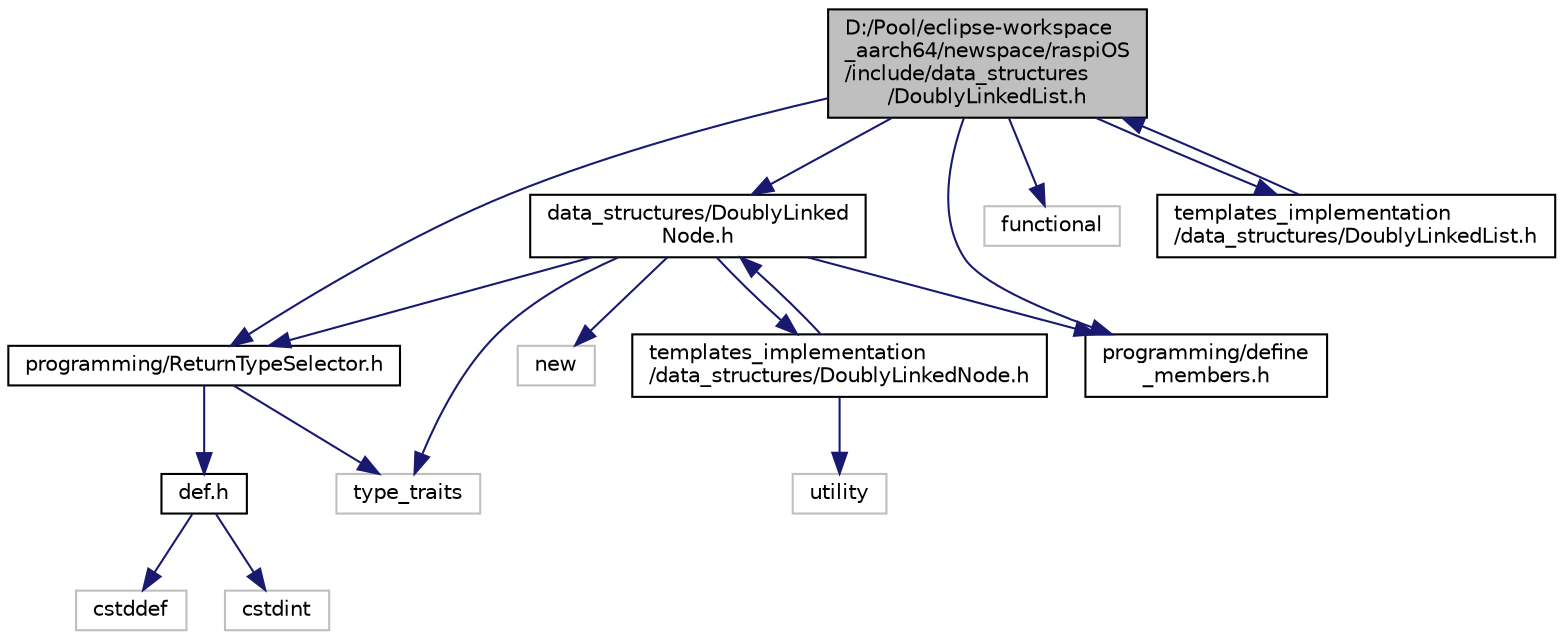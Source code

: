 digraph "D:/Pool/eclipse-workspace_aarch64/newspace/raspiOS/include/data_structures/DoublyLinkedList.h"
{
  edge [fontname="Helvetica",fontsize="10",labelfontname="Helvetica",labelfontsize="10"];
  node [fontname="Helvetica",fontsize="10",shape=record];
  Node352 [label="D:/Pool/eclipse-workspace\l_aarch64/newspace/raspiOS\l/include/data_structures\l/DoublyLinkedList.h",height=0.2,width=0.4,color="black", fillcolor="grey75", style="filled", fontcolor="black"];
  Node352 -> Node353 [color="midnightblue",fontsize="10",style="solid",fontname="Helvetica"];
  Node353 [label="data_structures/DoublyLinked\lNode.h",height=0.2,width=0.4,color="black", fillcolor="white", style="filled",URL="$df/da2/data__structures_2_doubly_linked_node_8h.html"];
  Node353 -> Node354 [color="midnightblue",fontsize="10",style="solid",fontname="Helvetica"];
  Node354 [label="new",height=0.2,width=0.4,color="grey75", fillcolor="white", style="filled"];
  Node353 -> Node355 [color="midnightblue",fontsize="10",style="solid",fontname="Helvetica"];
  Node355 [label="type_traits",height=0.2,width=0.4,color="grey75", fillcolor="white", style="filled"];
  Node353 -> Node356 [color="midnightblue",fontsize="10",style="solid",fontname="Helvetica"];
  Node356 [label="programming/ReturnTypeSelector.h",height=0.2,width=0.4,color="black", fillcolor="white", style="filled",URL="$d3/d90/_return_type_selector_8h.html"];
  Node356 -> Node357 [color="midnightblue",fontsize="10",style="solid",fontname="Helvetica"];
  Node357 [label="def.h",height=0.2,width=0.4,color="black", fillcolor="white", style="filled",URL="$d4/da4/def_8h.html"];
  Node357 -> Node358 [color="midnightblue",fontsize="10",style="solid",fontname="Helvetica"];
  Node358 [label="cstddef",height=0.2,width=0.4,color="grey75", fillcolor="white", style="filled"];
  Node357 -> Node359 [color="midnightblue",fontsize="10",style="solid",fontname="Helvetica"];
  Node359 [label="cstdint",height=0.2,width=0.4,color="grey75", fillcolor="white", style="filled"];
  Node356 -> Node355 [color="midnightblue",fontsize="10",style="solid",fontname="Helvetica"];
  Node353 -> Node360 [color="midnightblue",fontsize="10",style="solid",fontname="Helvetica"];
  Node360 [label="programming/define\l_members.h",height=0.2,width=0.4,color="black", fillcolor="white", style="filled",URL="$d8/d7b/define__members_8h.html"];
  Node353 -> Node361 [color="midnightblue",fontsize="10",style="solid",fontname="Helvetica"];
  Node361 [label="templates_implementation\l/data_structures/DoublyLinkedNode.h",height=0.2,width=0.4,color="black", fillcolor="white", style="filled",URL="$d3/dc9/templates__implementation_2data__structures_2_doubly_linked_node_8h.html"];
  Node361 -> Node353 [color="midnightblue",fontsize="10",style="solid",fontname="Helvetica"];
  Node361 -> Node362 [color="midnightblue",fontsize="10",style="solid",fontname="Helvetica"];
  Node362 [label="utility",height=0.2,width=0.4,color="grey75", fillcolor="white", style="filled"];
  Node352 -> Node356 [color="midnightblue",fontsize="10",style="solid",fontname="Helvetica"];
  Node352 -> Node363 [color="midnightblue",fontsize="10",style="solid",fontname="Helvetica"];
  Node363 [label="functional",height=0.2,width=0.4,color="grey75", fillcolor="white", style="filled"];
  Node352 -> Node360 [color="midnightblue",fontsize="10",style="solid",fontname="Helvetica"];
  Node352 -> Node364 [color="midnightblue",fontsize="10",style="solid",fontname="Helvetica"];
  Node364 [label="templates_implementation\l/data_structures/DoublyLinkedList.h",height=0.2,width=0.4,color="black", fillcolor="white", style="filled",URL="$d1/d88/templates__implementation_2data__structures_2_doubly_linked_list_8h.html"];
  Node364 -> Node352 [color="midnightblue",fontsize="10",style="solid",fontname="Helvetica"];
}
